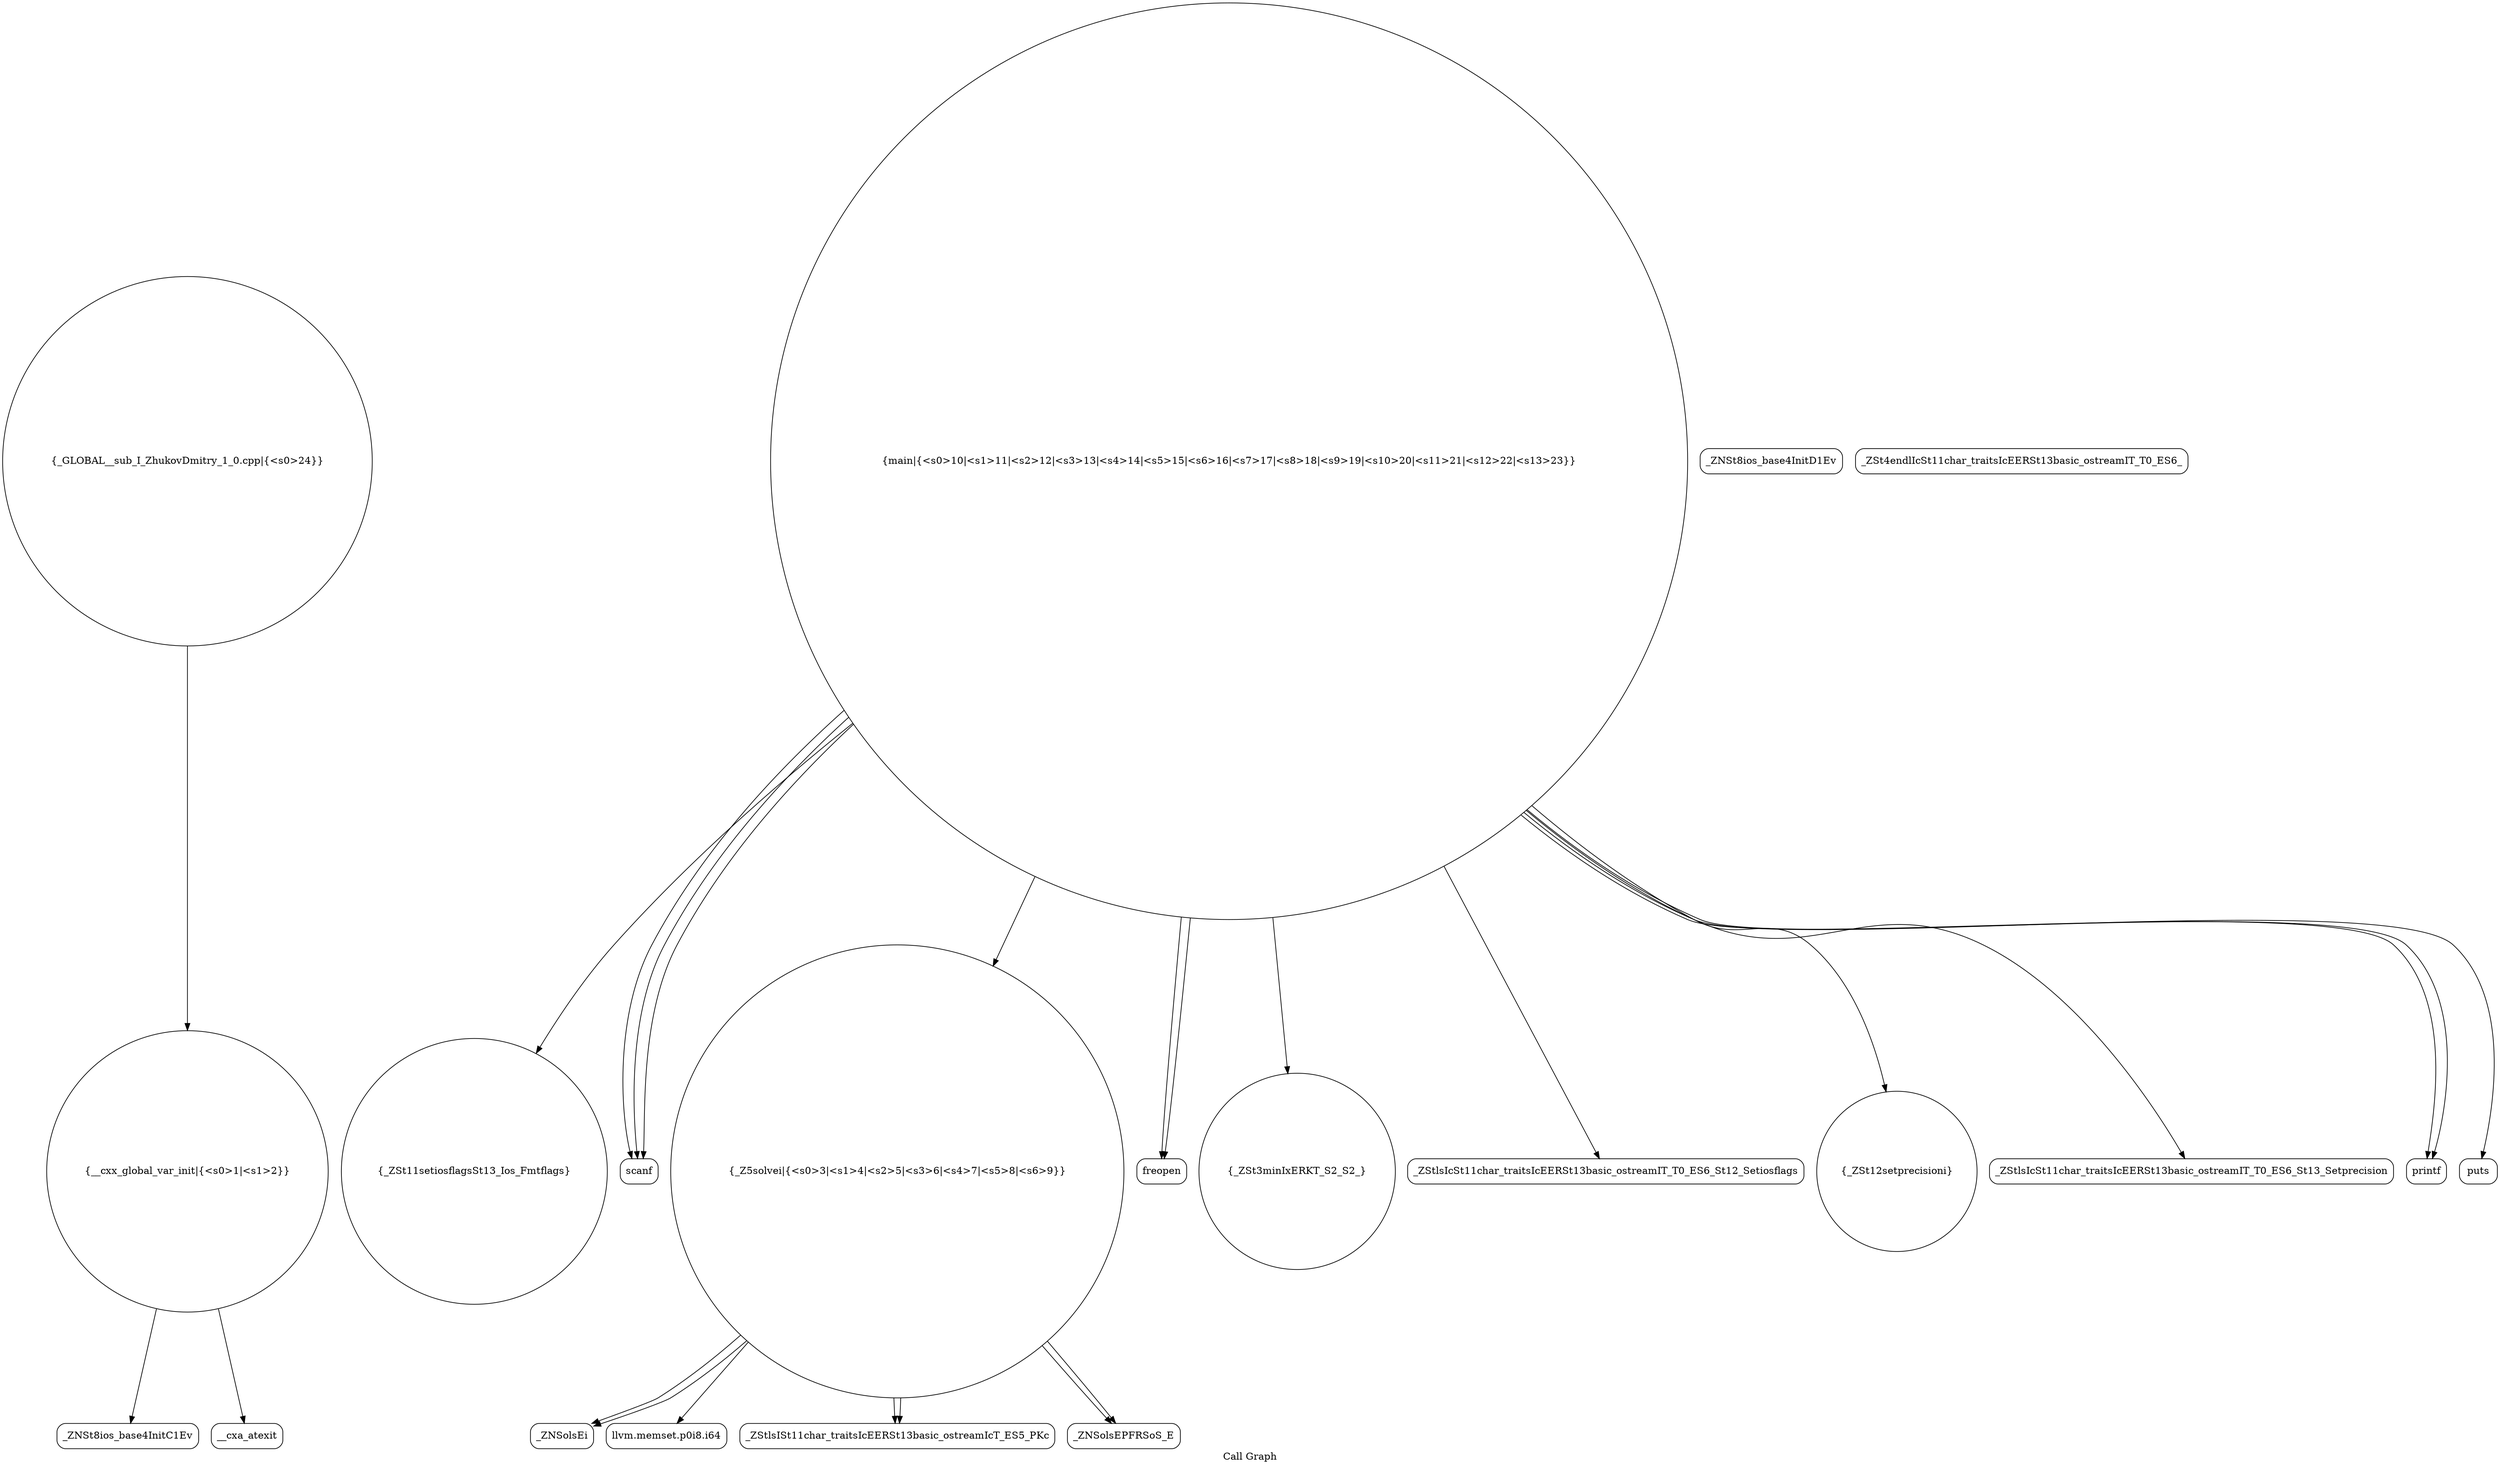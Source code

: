 digraph "Call Graph" {
	label="Call Graph";

	Node0x560337d72810 [shape=record,shape=circle,label="{__cxx_global_var_init|{<s0>1|<s1>2}}"];
	Node0x560337d72810:s0 -> Node0x560337d72ca0[color=black];
	Node0x560337d72810:s1 -> Node0x560337d72da0[color=black];
	Node0x560337d72fa0 [shape=record,shape=Mrecord,label="{_ZNSolsEi}"];
	Node0x560337d73320 [shape=record,shape=circle,label="{_ZSt11setiosflagsSt13_Ios_Fmtflags}"];
	Node0x560337d72d20 [shape=record,shape=Mrecord,label="{_ZNSt8ios_base4InitD1Ev}"];
	Node0x560337d730a0 [shape=record,shape=Mrecord,label="{_ZSt4endlIcSt11char_traitsIcEERSt13basic_ostreamIT_T0_ES6_}"];
	Node0x560337d73420 [shape=record,shape=Mrecord,label="{scanf}"];
	Node0x560337d72e20 [shape=record,shape=circle,label="{_Z5solvei|{<s0>3|<s1>4|<s2>5|<s3>6|<s4>7|<s5>8|<s6>9}}"];
	Node0x560337d72e20:s0 -> Node0x560337d72ea0[color=black];
	Node0x560337d72e20:s1 -> Node0x560337d72f20[color=black];
	Node0x560337d72e20:s2 -> Node0x560337d72fa0[color=black];
	Node0x560337d72e20:s3 -> Node0x560337d73020[color=black];
	Node0x560337d72e20:s4 -> Node0x560337d72f20[color=black];
	Node0x560337d72e20:s5 -> Node0x560337d72fa0[color=black];
	Node0x560337d72e20:s6 -> Node0x560337d73020[color=black];
	Node0x560337d731a0 [shape=record,shape=Mrecord,label="{freopen}"];
	Node0x560337d73520 [shape=record,shape=circle,label="{_ZSt3minIxERKT_S2_S2_}"];
	Node0x560337d72f20 [shape=record,shape=Mrecord,label="{_ZStlsISt11char_traitsIcEERSt13basic_ostreamIcT_ES5_PKc}"];
	Node0x560337d732a0 [shape=record,shape=Mrecord,label="{_ZStlsIcSt11char_traitsIcEERSt13basic_ostreamIT_T0_ES6_St12_Setiosflags}"];
	Node0x560337d73620 [shape=record,shape=circle,label="{_GLOBAL__sub_I_ZhukovDmitry_1_0.cpp|{<s0>24}}"];
	Node0x560337d73620:s0 -> Node0x560337d72810[color=black];
	Node0x560337d72ca0 [shape=record,shape=Mrecord,label="{_ZNSt8ios_base4InitC1Ev}"];
	Node0x560337d73020 [shape=record,shape=Mrecord,label="{_ZNSolsEPFRSoS_E}"];
	Node0x560337d733a0 [shape=record,shape=circle,label="{_ZSt12setprecisioni}"];
	Node0x560337d72da0 [shape=record,shape=Mrecord,label="{__cxa_atexit}"];
	Node0x560337d73120 [shape=record,shape=circle,label="{main|{<s0>10|<s1>11|<s2>12|<s3>13|<s4>14|<s5>15|<s6>16|<s7>17|<s8>18|<s9>19|<s10>20|<s11>21|<s12>22|<s13>23}}"];
	Node0x560337d73120:s0 -> Node0x560337d731a0[color=black];
	Node0x560337d73120:s1 -> Node0x560337d731a0[color=black];
	Node0x560337d73120:s2 -> Node0x560337d73320[color=black];
	Node0x560337d73120:s3 -> Node0x560337d732a0[color=black];
	Node0x560337d73120:s4 -> Node0x560337d733a0[color=black];
	Node0x560337d73120:s5 -> Node0x560337d73220[color=black];
	Node0x560337d73120:s6 -> Node0x560337d73420[color=black];
	Node0x560337d73120:s7 -> Node0x560337d734a0[color=black];
	Node0x560337d73120:s8 -> Node0x560337d73420[color=black];
	Node0x560337d73120:s9 -> Node0x560337d73420[color=black];
	Node0x560337d73120:s10 -> Node0x560337d72e20[color=black];
	Node0x560337d73120:s11 -> Node0x560337d73520[color=black];
	Node0x560337d73120:s12 -> Node0x560337d735a0[color=black];
	Node0x560337d73120:s13 -> Node0x560337d734a0[color=black];
	Node0x560337d734a0 [shape=record,shape=Mrecord,label="{printf}"];
	Node0x560337d72ea0 [shape=record,shape=Mrecord,label="{llvm.memset.p0i8.i64}"];
	Node0x560337d73220 [shape=record,shape=Mrecord,label="{_ZStlsIcSt11char_traitsIcEERSt13basic_ostreamIT_T0_ES6_St13_Setprecision}"];
	Node0x560337d735a0 [shape=record,shape=Mrecord,label="{puts}"];
}
